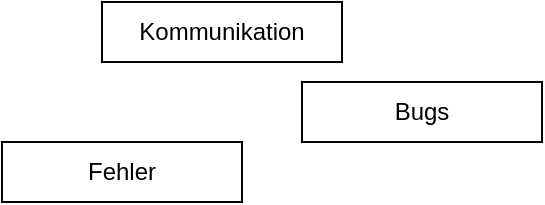 <mxfile version="10.6.0" type="device"><diagram id="QO-j8xixMycOIIy7joZl" name="Page-1"><mxGraphModel dx="932" dy="635" grid="1" gridSize="10" guides="1" tooltips="1" connect="1" arrows="1" fold="1" page="1" pageScale="1" pageWidth="827" pageHeight="1169" math="0" shadow="0"><root><mxCell id="0"/><mxCell id="1" parent="0"/><mxCell id="AXuj-iDqUabYi5e9LUP2-11" value="Kommunikation" style="rounded=0;whiteSpace=wrap;html=1;fillColor=#ffffff;" vertex="1" parent="1"><mxGeometry x="430" y="180" width="120" height="30" as="geometry"/></mxCell><mxCell id="AXuj-iDqUabYi5e9LUP2-20" value="Bugs" style="rounded=0;whiteSpace=wrap;html=1;fillColor=#ffffff;" vertex="1" parent="1"><mxGeometry x="530" y="220" width="120" height="30" as="geometry"/></mxCell><mxCell id="AXuj-iDqUabYi5e9LUP2-21" value="Fehler" style="rounded=0;whiteSpace=wrap;html=1;fillColor=#ffffff;" vertex="1" parent="1"><mxGeometry x="380" y="250" width="120" height="30" as="geometry"/></mxCell></root></mxGraphModel></diagram></mxfile>